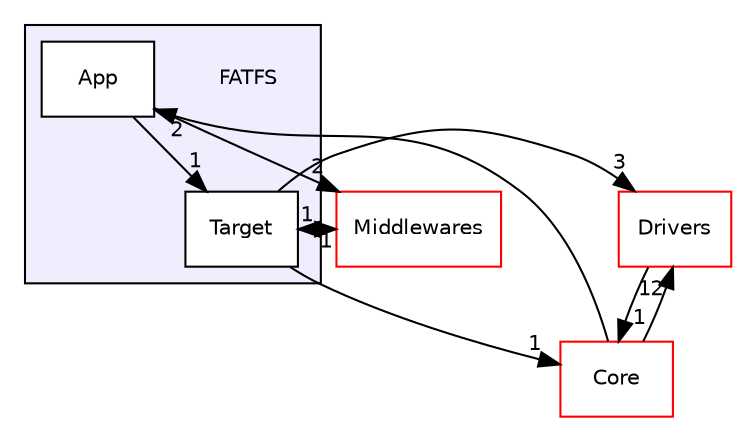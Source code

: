 digraph "/home/runner/work/SDcardBootloader/SDcardBootloader/bootloader/FATFS" {
  compound=true
  node [ fontsize="10", fontname="Helvetica"];
  edge [ labelfontsize="10", labelfontname="Helvetica"];
  subgraph clusterdir_ca60b63f767f5225bc4631228c3dc823 {
    graph [ bgcolor="#eeeeff", pencolor="black", label="" URL="dir_ca60b63f767f5225bc4631228c3dc823.html"];
    dir_ca60b63f767f5225bc4631228c3dc823 [shape=plaintext label="FATFS"];
  dir_3980504b3adf1042ed6243fb396e0cfb [shape=box label="App" fillcolor="white" style="filled" URL="dir_3980504b3adf1042ed6243fb396e0cfb.html"];
  dir_456a9e298739d9e400611b6af5d9aad0 [shape=box label="Target" fillcolor="white" style="filled" URL="dir_456a9e298739d9e400611b6af5d9aad0.html"];
  }
  dir_18d39804a75e1fcb1deadc3198692f5c [shape=box label="Middlewares" fillcolor="white" style="filled" color="red" URL="dir_18d39804a75e1fcb1deadc3198692f5c.html"];
  dir_60925fc218da8ca7908795bf5f624060 [shape=box label="Drivers" fillcolor="white" style="filled" color="red" URL="dir_60925fc218da8ca7908795bf5f624060.html"];
  dir_c6310732a22f63c0c2fc5595561e68f1 [shape=box label="Core" fillcolor="white" style="filled" color="red" URL="dir_c6310732a22f63c0c2fc5595561e68f1.html"];
  dir_60925fc218da8ca7908795bf5f624060->dir_c6310732a22f63c0c2fc5595561e68f1 [headlabel="1", labeldistance=1.5 headhref="dir_000018_000000.html"];
  dir_c6310732a22f63c0c2fc5595561e68f1->dir_60925fc218da8ca7908795bf5f624060 [headlabel="12", labeldistance=1.5 headhref="dir_000000_000018.html"];
  dir_c6310732a22f63c0c2fc5595561e68f1->dir_3980504b3adf1042ed6243fb396e0cfb [headlabel="2", labeldistance=1.5 headhref="dir_000000_000030.html"];
  dir_3980504b3adf1042ed6243fb396e0cfb->dir_18d39804a75e1fcb1deadc3198692f5c [headlabel="2", labeldistance=1.5 headhref="dir_000030_000032.html"];
  dir_3980504b3adf1042ed6243fb396e0cfb->dir_456a9e298739d9e400611b6af5d9aad0 [headlabel="1", labeldistance=1.5 headhref="dir_000030_000031.html"];
  dir_18d39804a75e1fcb1deadc3198692f5c->dir_456a9e298739d9e400611b6af5d9aad0 [headlabel="1", labeldistance=1.5 headhref="dir_000032_000031.html"];
  dir_456a9e298739d9e400611b6af5d9aad0->dir_18d39804a75e1fcb1deadc3198692f5c [headlabel="1", labeldistance=1.5 headhref="dir_000031_000032.html"];
  dir_456a9e298739d9e400611b6af5d9aad0->dir_60925fc218da8ca7908795bf5f624060 [headlabel="3", labeldistance=1.5 headhref="dir_000031_000018.html"];
  dir_456a9e298739d9e400611b6af5d9aad0->dir_c6310732a22f63c0c2fc5595561e68f1 [headlabel="1", labeldistance=1.5 headhref="dir_000031_000000.html"];
}
